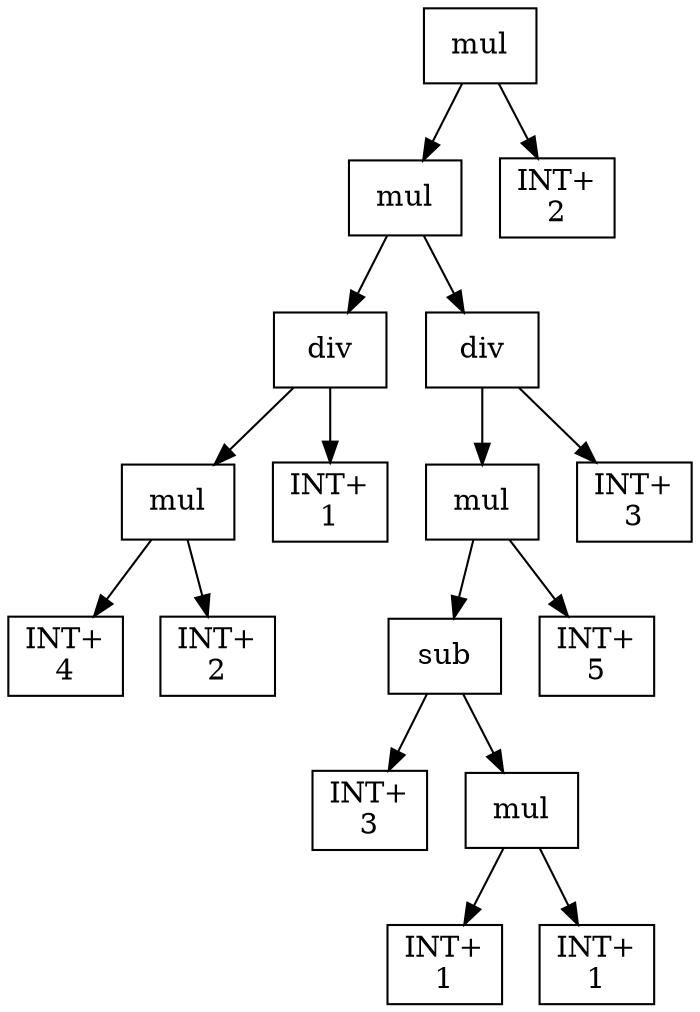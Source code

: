 digraph expr {
  node [shape=box];
  n1 [label="mul"];
  n2 [label="mul"];
  n3 [label="div"];
  n4 [label="mul"];
  n5 [label="INT+\n4"];
  n6 [label="INT+\n2"];
  n4 -> n5;
  n4 -> n6;
  n7 [label="INT+\n1"];
  n3 -> n4;
  n3 -> n7;
  n8 [label="div"];
  n9 [label="mul"];
  n10 [label="sub"];
  n11 [label="INT+\n3"];
  n12 [label="mul"];
  n13 [label="INT+\n1"];
  n14 [label="INT+\n1"];
  n12 -> n13;
  n12 -> n14;
  n10 -> n11;
  n10 -> n12;
  n15 [label="INT+\n5"];
  n9 -> n10;
  n9 -> n15;
  n16 [label="INT+\n3"];
  n8 -> n9;
  n8 -> n16;
  n2 -> n3;
  n2 -> n8;
  n17 [label="INT+\n2"];
  n1 -> n2;
  n1 -> n17;
}